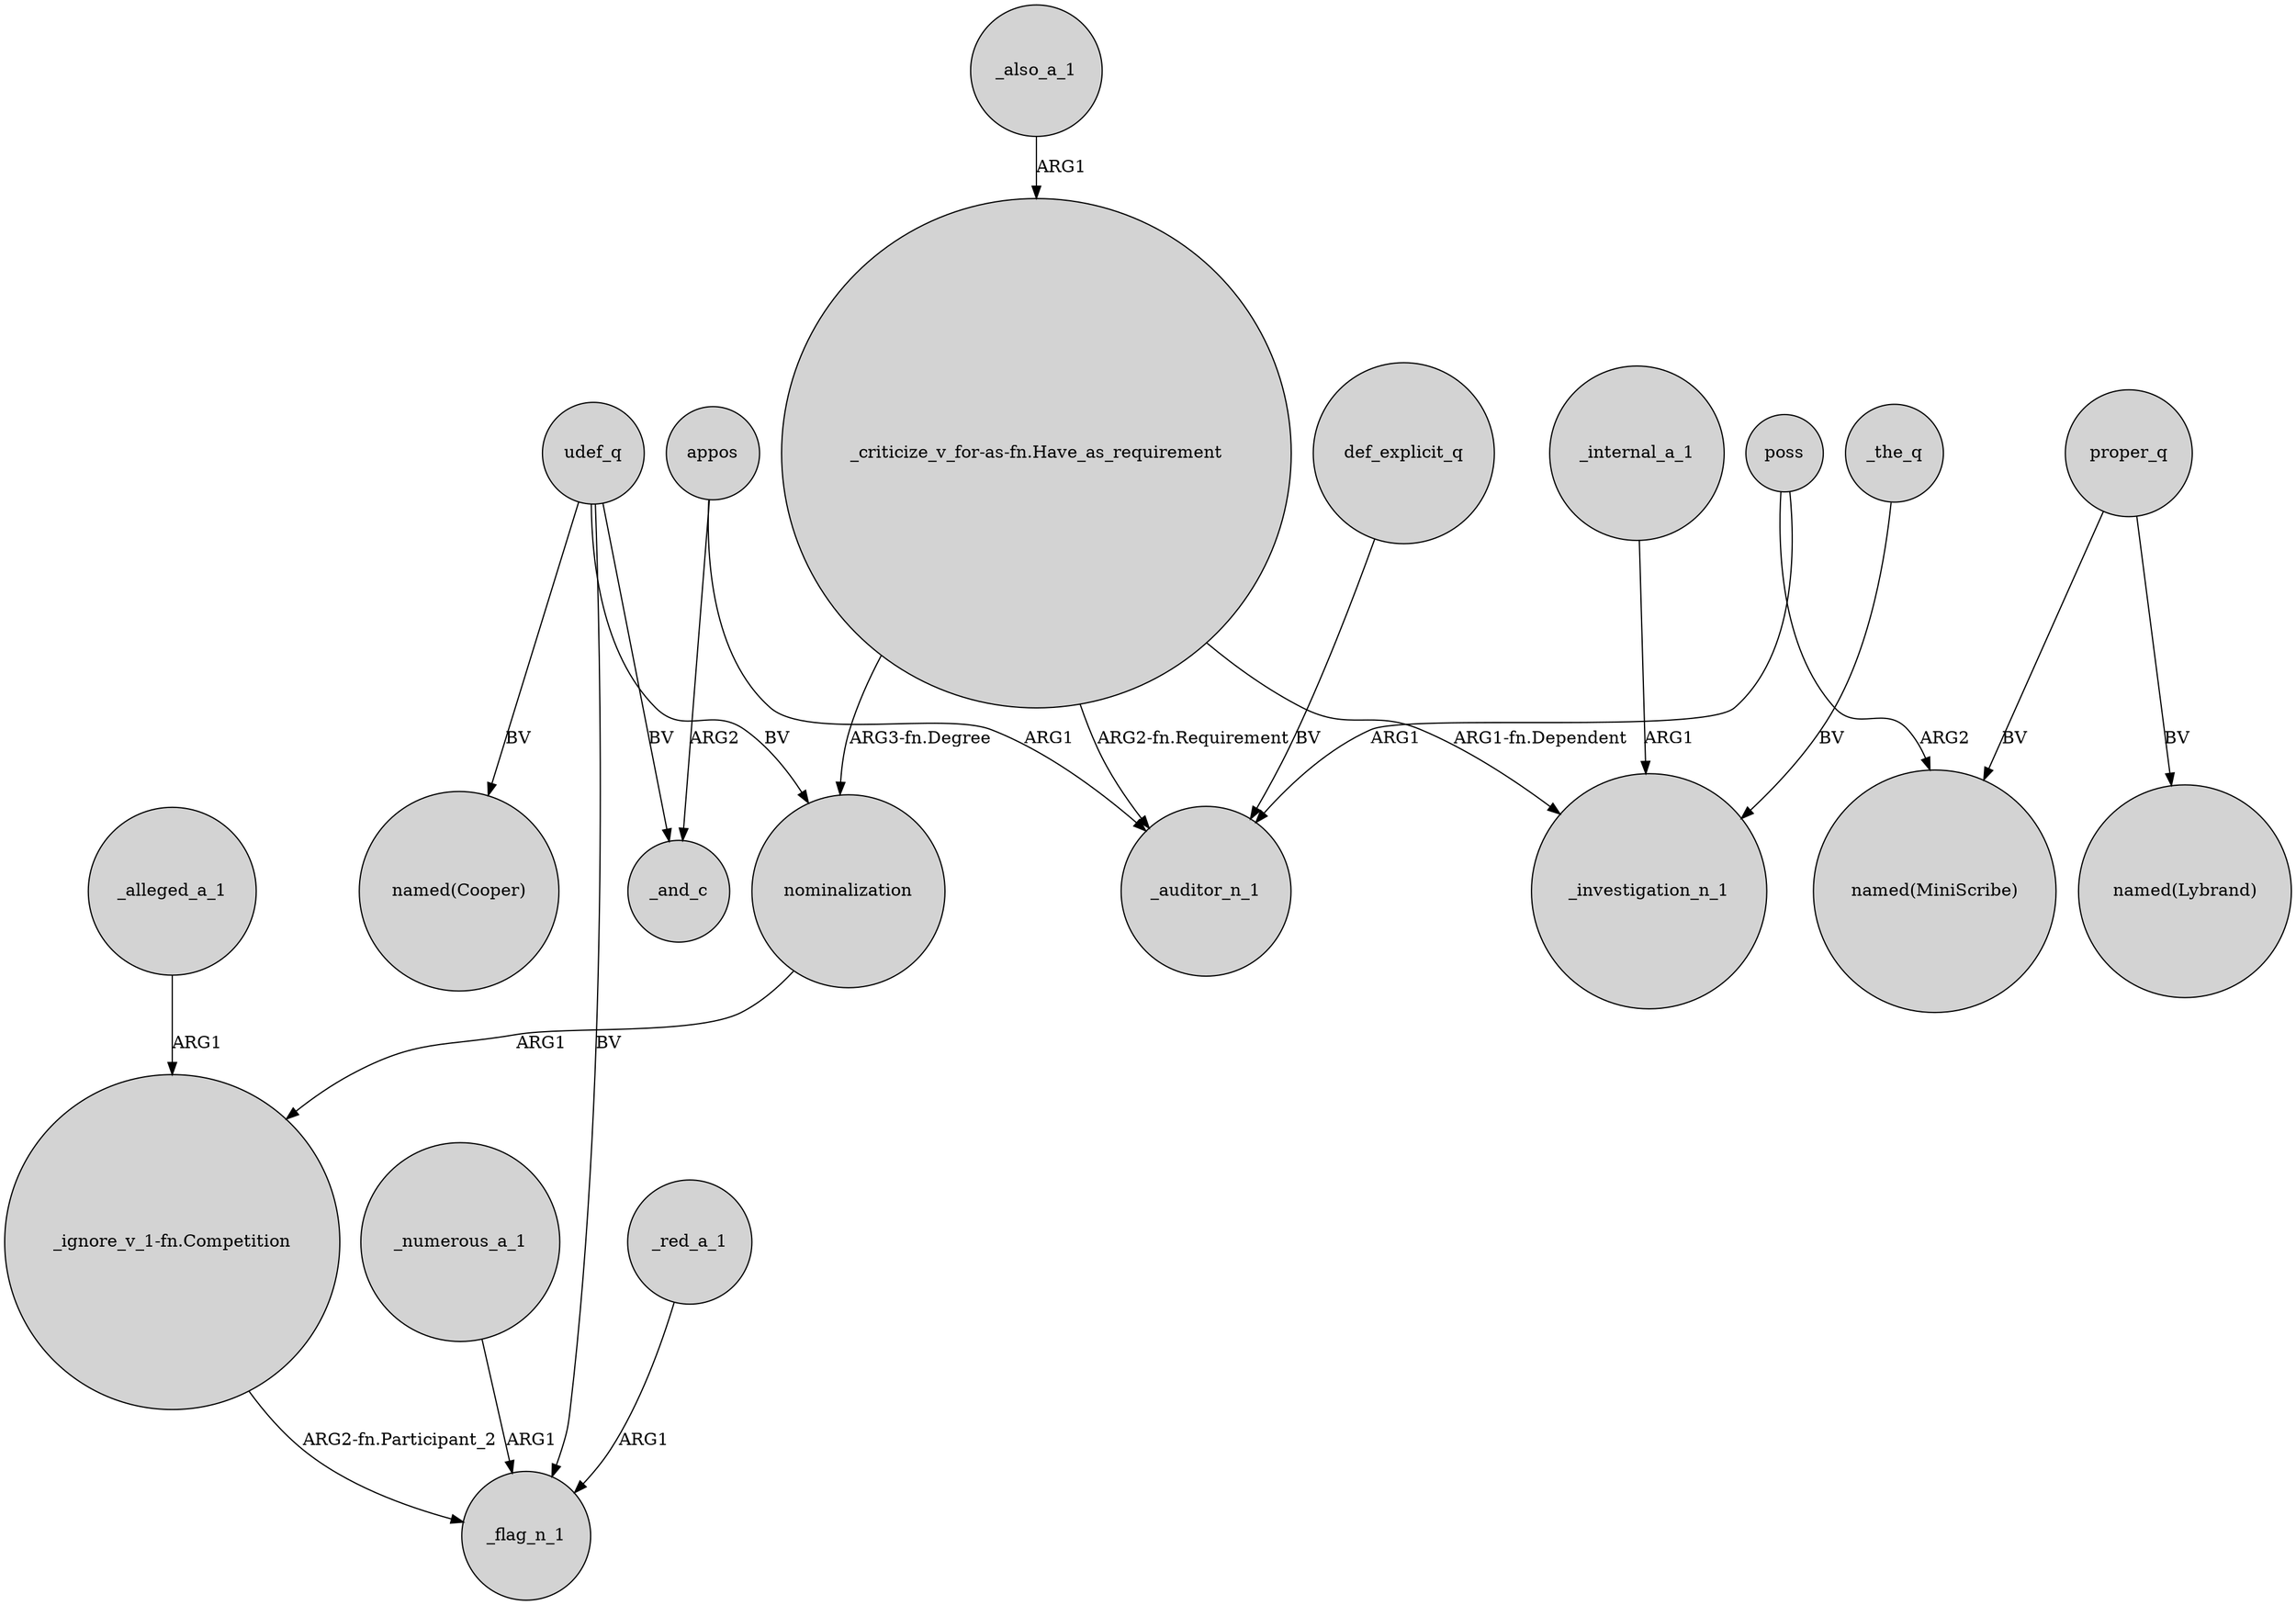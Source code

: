 digraph {
	node [shape=circle style=filled]
	"_ignore_v_1-fn.Competition" -> _flag_n_1 [label="ARG2-fn.Participant_2"]
	appos -> _and_c [label=ARG2]
	_numerous_a_1 -> _flag_n_1 [label=ARG1]
	"_criticize_v_for-as-fn.Have_as_requirement" -> _investigation_n_1 [label="ARG1-fn.Dependent"]
	_internal_a_1 -> _investigation_n_1 [label=ARG1]
	_also_a_1 -> "_criticize_v_for-as-fn.Have_as_requirement" [label=ARG1]
	udef_q -> nominalization [label=BV]
	_red_a_1 -> _flag_n_1 [label=ARG1]
	_the_q -> _investigation_n_1 [label=BV]
	udef_q -> _and_c [label=BV]
	udef_q -> "named(Cooper)" [label=BV]
	def_explicit_q -> _auditor_n_1 [label=BV]
	appos -> _auditor_n_1 [label=ARG1]
	proper_q -> "named(MiniScribe)" [label=BV]
	_alleged_a_1 -> "_ignore_v_1-fn.Competition" [label=ARG1]
	"_criticize_v_for-as-fn.Have_as_requirement" -> nominalization [label="ARG3-fn.Degree"]
	proper_q -> "named(Lybrand)" [label=BV]
	nominalization -> "_ignore_v_1-fn.Competition" [label=ARG1]
	poss -> _auditor_n_1 [label=ARG1]
	udef_q -> _flag_n_1 [label=BV]
	poss -> "named(MiniScribe)" [label=ARG2]
	"_criticize_v_for-as-fn.Have_as_requirement" -> _auditor_n_1 [label="ARG2-fn.Requirement"]
}
